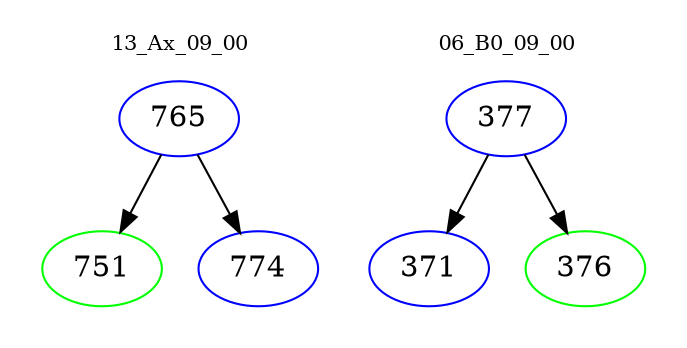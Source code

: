 digraph{
subgraph cluster_0 {
color = white
label = "13_Ax_09_00";
fontsize=10;
T0_765 [label="765", color="blue"]
T0_765 -> T0_751 [color="black"]
T0_751 [label="751", color="green"]
T0_765 -> T0_774 [color="black"]
T0_774 [label="774", color="blue"]
}
subgraph cluster_1 {
color = white
label = "06_B0_09_00";
fontsize=10;
T1_377 [label="377", color="blue"]
T1_377 -> T1_371 [color="black"]
T1_371 [label="371", color="blue"]
T1_377 -> T1_376 [color="black"]
T1_376 [label="376", color="green"]
}
}
